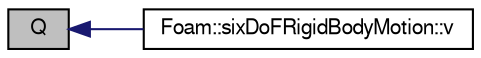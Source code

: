 digraph "Q"
{
  bgcolor="transparent";
  edge [fontname="FreeSans",fontsize="10",labelfontname="FreeSans",labelfontsize="10"];
  node [fontname="FreeSans",fontsize="10",shape=record];
  rankdir="LR";
  Node45 [label="Q",height=0.2,width=0.4,color="black", fillcolor="grey75", style="filled", fontcolor="black"];
  Node45 -> Node46 [dir="back",color="midnightblue",fontsize="10",style="solid",fontname="FreeSans"];
  Node46 [label="Foam::sixDoFRigidBodyMotion::v",height=0.2,width=0.4,color="black",URL="$a29530.html#a0b28d9569e4deded6b9ae485461d0b04",tooltip="Return the current velocity. "];
}
